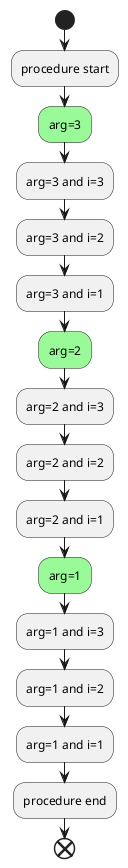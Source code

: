 @startuml
!procedure $foo($arg)
  :procedure start;
  !while $arg!=0
    !$i=3
    #palegreen:arg=$arg;
    !while $i!=0
      :arg=$arg and i=$i;
      !$i = $i - 1
    !endwhile
    !$arg = $arg - 1
  !endwhile
  :procedure end;
!endprocedure

start
$foo(3)
end
@enduml
